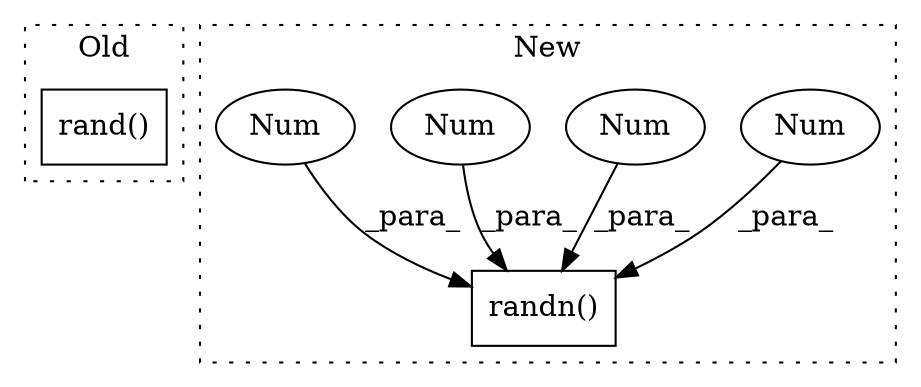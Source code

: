 digraph G {
subgraph cluster0 {
1 [label="rand()" a="75" s="3199,3211" l="11,12" shape="box"];
label = "Old";
style="dotted";
}
subgraph cluster1 {
2 [label="randn()" a="75" s="3148,3174" l="12,1" shape="box"];
3 [label="Num" a="76" s="3163" l="1" shape="ellipse"];
4 [label="Num" a="76" s="3166" l="3" shape="ellipse"];
5 [label="Num" a="76" s="3171" l="3" shape="ellipse"];
6 [label="Num" a="76" s="3160" l="1" shape="ellipse"];
label = "New";
style="dotted";
}
3 -> 2 [label="_para_"];
4 -> 2 [label="_para_"];
5 -> 2 [label="_para_"];
6 -> 2 [label="_para_"];
}